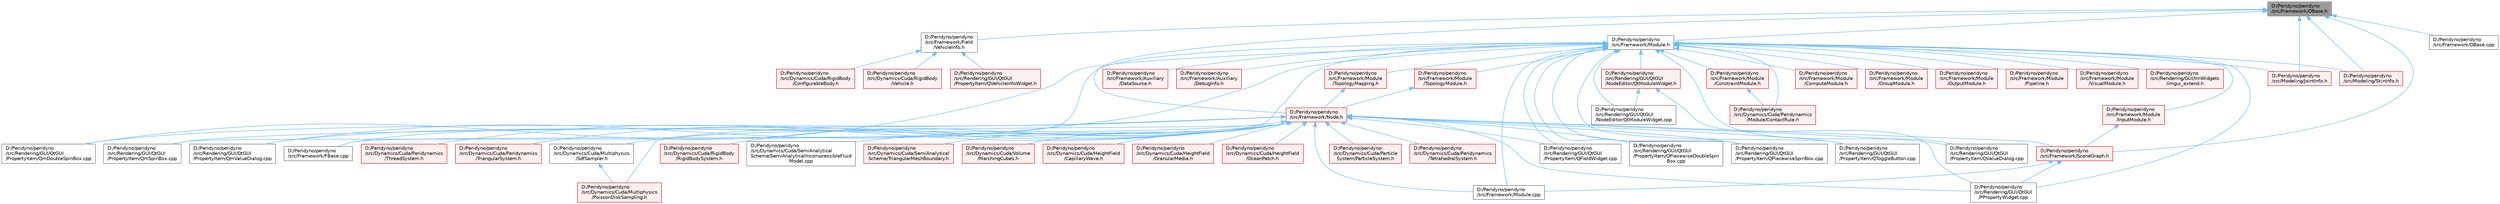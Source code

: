 digraph "D:/Peridyno/peridyno/src/Framework/OBase.h"
{
 // LATEX_PDF_SIZE
  bgcolor="transparent";
  edge [fontname=Helvetica,fontsize=10,labelfontname=Helvetica,labelfontsize=10];
  node [fontname=Helvetica,fontsize=10,shape=box,height=0.2,width=0.4];
  Node1 [id="Node000001",label="D:/Peridyno/peridyno\l/src/Framework/OBase.h",height=0.2,width=0.4,color="gray40", fillcolor="grey60", style="filled", fontcolor="black",tooltip=" "];
  Node1 -> Node2 [id="edge1_Node000001_Node000002",dir="back",color="steelblue1",style="solid",tooltip=" "];
  Node2 [id="Node000002",label="D:/Peridyno/peridyno\l/src/Framework/Field\l/VehicleInfo.h",height=0.2,width=0.4,color="grey40", fillcolor="white", style="filled",URL="$_vehicle_info_8h.html",tooltip=" "];
  Node2 -> Node3 [id="edge2_Node000002_Node000003",dir="back",color="steelblue1",style="solid",tooltip=" "];
  Node3 [id="Node000003",label="D:/Peridyno/peridyno\l/src/Dynamics/Cuda/RigidBody\l/ConfigurableBody.h",height=0.2,width=0.4,color="red", fillcolor="#FFF0F0", style="filled",URL="$_configurable_body_8h.html",tooltip=" "];
  Node2 -> Node5 [id="edge3_Node000002_Node000005",dir="back",color="steelblue1",style="solid",tooltip=" "];
  Node5 [id="Node000005",label="D:/Peridyno/peridyno\l/src/Dynamics/Cuda/RigidBody\l/Vehicle.h",height=0.2,width=0.4,color="red", fillcolor="#FFF0F0", style="filled",URL="$_vehicle_8h.html",tooltip=" "];
  Node2 -> Node8 [id="edge4_Node000002_Node000008",dir="back",color="steelblue1",style="solid",tooltip=" "];
  Node8 [id="Node000008",label="D:/Peridyno/peridyno\l/src/Rendering/GUI/QtGUI\l/PropertyItem/QVehicleInfoWidget.h",height=0.2,width=0.4,color="red", fillcolor="#FFF0F0", style="filled",URL="$_q_vehicle_info_widget_8h.html",tooltip=" "];
  Node1 -> Node10 [id="edge5_Node000001_Node000010",dir="back",color="steelblue1",style="solid",tooltip=" "];
  Node10 [id="Node000010",label="D:/Peridyno/peridyno\l/src/Framework/Module.h",height=0.2,width=0.4,color="grey40", fillcolor="white", style="filled",URL="$_module_8h.html",tooltip=" "];
  Node10 -> Node11 [id="edge6_Node000010_Node000011",dir="back",color="steelblue1",style="solid",tooltip=" "];
  Node11 [id="Node000011",label="D:/Peridyno/peridyno\l/src/Dynamics/Cuda/Peridynamics\l/Module/ContactRule.h",height=0.2,width=0.4,color="red", fillcolor="#FFF0F0", style="filled",URL="$_contact_rule_8h.html",tooltip=" "];
  Node10 -> Node14 [id="edge7_Node000010_Node000014",dir="back",color="steelblue1",style="solid",tooltip=" "];
  Node14 [id="Node000014",label="D:/Peridyno/peridyno\l/src/Framework/Auxiliary\l/DataSource.h",height=0.2,width=0.4,color="red", fillcolor="#FFF0F0", style="filled",URL="$_data_source_8h.html",tooltip=" "];
  Node10 -> Node22 [id="edge8_Node000010_Node000022",dir="back",color="steelblue1",style="solid",tooltip=" "];
  Node22 [id="Node000022",label="D:/Peridyno/peridyno\l/src/Framework/Auxiliary\l/DebugInfo.h",height=0.2,width=0.4,color="red", fillcolor="#FFF0F0", style="filled",URL="$_debug_info_8h.html",tooltip=" "];
  Node10 -> Node24 [id="edge9_Node000010_Node000024",dir="back",color="steelblue1",style="solid",tooltip=" "];
  Node24 [id="Node000024",label="D:/Peridyno/peridyno\l/src/Framework/FBase.cpp",height=0.2,width=0.4,color="grey40", fillcolor="white", style="filled",URL="$_f_base_8cpp.html",tooltip=" "];
  Node10 -> Node25 [id="edge10_Node000010_Node000025",dir="back",color="steelblue1",style="solid",tooltip=" "];
  Node25 [id="Node000025",label="D:/Peridyno/peridyno\l/src/Framework/Module.cpp",height=0.2,width=0.4,color="grey40", fillcolor="white", style="filled",URL="$_module_8cpp.html",tooltip=" "];
  Node10 -> Node26 [id="edge11_Node000010_Node000026",dir="back",color="steelblue1",style="solid",tooltip=" "];
  Node26 [id="Node000026",label="D:/Peridyno/peridyno\l/src/Framework/Module\l/ComputeModule.h",height=0.2,width=0.4,color="red", fillcolor="#FFF0F0", style="filled",URL="$_compute_module_8h.html",tooltip=" "];
  Node10 -> Node114 [id="edge12_Node000010_Node000114",dir="back",color="steelblue1",style="solid",tooltip=" "];
  Node114 [id="Node000114",label="D:/Peridyno/peridyno\l/src/Framework/Module\l/ConstraintModule.h",height=0.2,width=0.4,color="red", fillcolor="#FFF0F0", style="filled",URL="$_constraint_module_8h.html",tooltip=" "];
  Node114 -> Node11 [id="edge13_Node000114_Node000011",dir="back",color="steelblue1",style="solid",tooltip=" "];
  Node10 -> Node139 [id="edge14_Node000010_Node000139",dir="back",color="steelblue1",style="solid",tooltip=" "];
  Node139 [id="Node000139",label="D:/Peridyno/peridyno\l/src/Framework/Module\l/GroupModule.h",height=0.2,width=0.4,color="red", fillcolor="#FFF0F0", style="filled",URL="$_group_module_8h.html",tooltip=" "];
  Node10 -> Node147 [id="edge15_Node000010_Node000147",dir="back",color="steelblue1",style="solid",tooltip=" "];
  Node147 [id="Node000147",label="D:/Peridyno/peridyno\l/src/Framework/Module\l/InputModule.h",height=0.2,width=0.4,color="red", fillcolor="#FFF0F0", style="filled",URL="$_input_module_8h.html",tooltip=" "];
  Node147 -> Node191 [id="edge16_Node000147_Node000191",dir="back",color="steelblue1",style="solid",tooltip=" "];
  Node191 [id="Node000191",label="D:/Peridyno/peridyno\l/src/Framework/SceneGraph.h",height=0.2,width=0.4,color="red", fillcolor="#FFF0F0", style="filled",URL="$_scene_graph_8h.html",tooltip=" "];
  Node191 -> Node25 [id="edge17_Node000191_Node000025",dir="back",color="steelblue1",style="solid",tooltip=" "];
  Node191 -> Node241 [id="edge18_Node000191_Node000241",dir="back",color="steelblue1",style="solid",tooltip=" "];
  Node241 [id="Node000241",label="D:/Peridyno/peridyno\l/src/Rendering/GUI/QtGUI\l/PPropertyWidget.cpp",height=0.2,width=0.4,color="grey40", fillcolor="white", style="filled",URL="$_p_property_widget_8cpp.html",tooltip=" "];
  Node10 -> Node246 [id="edge19_Node000010_Node000246",dir="back",color="steelblue1",style="solid",tooltip=" "];
  Node246 [id="Node000246",label="D:/Peridyno/peridyno\l/src/Framework/Module\l/OutputModule.h",height=0.2,width=0.4,color="red", fillcolor="#FFF0F0", style="filled",URL="$_output_module_8h.html",tooltip=" "];
  Node10 -> Node259 [id="edge20_Node000010_Node000259",dir="back",color="steelblue1",style="solid",tooltip=" "];
  Node259 [id="Node000259",label="D:/Peridyno/peridyno\l/src/Framework/Module\l/Pipeline.h",height=0.2,width=0.4,color="red", fillcolor="#FFF0F0", style="filled",URL="$_pipeline_8h.html",tooltip=" "];
  Node10 -> Node447 [id="edge21_Node000010_Node000447",dir="back",color="steelblue1",style="solid",tooltip=" "];
  Node447 [id="Node000447",label="D:/Peridyno/peridyno\l/src/Framework/Module\l/TopologyMapping.h",height=0.2,width=0.4,color="red", fillcolor="#FFF0F0", style="filled",URL="$_topology_mapping_8h.html",tooltip=" "];
  Node447 -> Node261 [id="edge22_Node000447_Node000261",dir="back",color="steelblue1",style="solid",tooltip=" "];
  Node261 [id="Node000261",label="D:/Peridyno/peridyno\l/src/Framework/Node.h",height=0.2,width=0.4,color="red", fillcolor="#FFF0F0", style="filled",URL="$_node_8h.html",tooltip=" "];
  Node261 -> Node262 [id="edge23_Node000261_Node000262",dir="back",color="steelblue1",style="solid",tooltip=" "];
  Node262 [id="Node000262",label="D:/Peridyno/peridyno\l/src/Dynamics/Cuda/HeightField\l/CapillaryWave.h",height=0.2,width=0.4,color="red", fillcolor="#FFF0F0", style="filled",URL="$_capillary_wave_8h.html",tooltip=" "];
  Node261 -> Node265 [id="edge24_Node000261_Node000265",dir="back",color="steelblue1",style="solid",tooltip=" "];
  Node265 [id="Node000265",label="D:/Peridyno/peridyno\l/src/Dynamics/Cuda/HeightField\l/GranularMedia.h",height=0.2,width=0.4,color="red", fillcolor="#FFF0F0", style="filled",URL="$_granular_media_8h.html",tooltip=" "];
  Node261 -> Node268 [id="edge25_Node000261_Node000268",dir="back",color="steelblue1",style="solid",tooltip=" "];
  Node268 [id="Node000268",label="D:/Peridyno/peridyno\l/src/Dynamics/Cuda/HeightField\l/OceanPatch.h",height=0.2,width=0.4,color="red", fillcolor="#FFF0F0", style="filled",URL="$_ocean_patch_8h.html",tooltip=" "];
  Node261 -> Node273 [id="edge26_Node000261_Node000273",dir="back",color="steelblue1",style="solid",tooltip=" "];
  Node273 [id="Node000273",label="D:/Peridyno/peridyno\l/src/Dynamics/Cuda/Multiphysics\l/PoissonDiskSampling.h",height=0.2,width=0.4,color="red", fillcolor="#FFF0F0", style="filled",URL="$_poisson_disk_sampling_8h.html",tooltip=" "];
  Node261 -> Node274 [id="edge27_Node000261_Node000274",dir="back",color="steelblue1",style="solid",tooltip=" "];
  Node274 [id="Node000274",label="D:/Peridyno/peridyno\l/src/Dynamics/Cuda/Multiphysics\l/SdfSampler.h",height=0.2,width=0.4,color="grey40", fillcolor="white", style="filled",URL="$_sdf_sampler_8h.html",tooltip=" "];
  Node274 -> Node273 [id="edge28_Node000274_Node000273",dir="back",color="steelblue1",style="solid",tooltip=" "];
  Node261 -> Node275 [id="edge29_Node000261_Node000275",dir="back",color="steelblue1",style="solid",tooltip=" "];
  Node275 [id="Node000275",label="D:/Peridyno/peridyno\l/src/Dynamics/Cuda/Particle\lSystem/ParticleSystem.h",height=0.2,width=0.4,color="red", fillcolor="#FFF0F0", style="filled",URL="$_cuda_2_particle_system_2_particle_system_8h.html",tooltip=" "];
  Node261 -> Node284 [id="edge30_Node000261_Node000284",dir="back",color="steelblue1",style="solid",tooltip=" "];
  Node284 [id="Node000284",label="D:/Peridyno/peridyno\l/src/Dynamics/Cuda/Peridynamics\l/TetrahedralSystem.h",height=0.2,width=0.4,color="red", fillcolor="#FFF0F0", style="filled",URL="$_tetrahedral_system_8h.html",tooltip=" "];
  Node261 -> Node288 [id="edge31_Node000261_Node000288",dir="back",color="steelblue1",style="solid",tooltip=" "];
  Node288 [id="Node000288",label="D:/Peridyno/peridyno\l/src/Dynamics/Cuda/Peridynamics\l/ThreadSystem.h",height=0.2,width=0.4,color="red", fillcolor="#FFF0F0", style="filled",URL="$_thread_system_8h.html",tooltip=" "];
  Node261 -> Node291 [id="edge32_Node000261_Node000291",dir="back",color="steelblue1",style="solid",tooltip=" "];
  Node291 [id="Node000291",label="D:/Peridyno/peridyno\l/src/Dynamics/Cuda/Peridynamics\l/TriangularSystem.h",height=0.2,width=0.4,color="red", fillcolor="#FFF0F0", style="filled",URL="$_triangular_system_8h.html",tooltip=" "];
  Node261 -> Node294 [id="edge33_Node000261_Node000294",dir="back",color="steelblue1",style="solid",tooltip=" "];
  Node294 [id="Node000294",label="D:/Peridyno/peridyno\l/src/Dynamics/Cuda/RigidBody\l/RigidBodySystem.h",height=0.2,width=0.4,color="red", fillcolor="#FFF0F0", style="filled",URL="$_rigid_body_system_8h.html",tooltip=" "];
  Node261 -> Node36 [id="edge34_Node000261_Node000036",dir="back",color="steelblue1",style="solid",tooltip=" "];
  Node36 [id="Node000036",label="D:/Peridyno/peridyno\l/src/Dynamics/Cuda/SemiAnalytical\lScheme/SemiAnalyticalIncompressibleFluid\lModel.cpp",height=0.2,width=0.4,color="grey40", fillcolor="white", style="filled",URL="$_semi_analytical_incompressible_fluid_model_8cpp.html",tooltip=" "];
  Node261 -> Node299 [id="edge35_Node000261_Node000299",dir="back",color="steelblue1",style="solid",tooltip=" "];
  Node299 [id="Node000299",label="D:/Peridyno/peridyno\l/src/Dynamics/Cuda/SemiAnalytical\lScheme/TriangularMeshBoundary.h",height=0.2,width=0.4,color="red", fillcolor="#FFF0F0", style="filled",URL="$_triangular_mesh_boundary_8h.html",tooltip=" "];
  Node261 -> Node300 [id="edge36_Node000261_Node000300",dir="back",color="steelblue1",style="solid",tooltip=" "];
  Node300 [id="Node000300",label="D:/Peridyno/peridyno\l/src/Dynamics/Cuda/Volume\l/MarchingCubes.h",height=0.2,width=0.4,color="red", fillcolor="#FFF0F0", style="filled",URL="$_marching_cubes_8h.html",tooltip=" "];
  Node261 -> Node24 [id="edge37_Node000261_Node000024",dir="back",color="steelblue1",style="solid",tooltip=" "];
  Node261 -> Node25 [id="edge38_Node000261_Node000025",dir="back",color="steelblue1",style="solid",tooltip=" "];
  Node261 -> Node191 [id="edge39_Node000261_Node000191",dir="back",color="steelblue1",style="solid",tooltip=" "];
  Node261 -> Node241 [id="edge40_Node000261_Node000241",dir="back",color="steelblue1",style="solid",tooltip=" "];
  Node261 -> Node219 [id="edge41_Node000261_Node000219",dir="back",color="steelblue1",style="solid",tooltip=" "];
  Node219 [id="Node000219",label="D:/Peridyno/peridyno\l/src/Rendering/GUI/QtGUI\l/PropertyItem/QFieldWidget.cpp",height=0.2,width=0.4,color="grey40", fillcolor="white", style="filled",URL="$_q_field_widget_8cpp.html",tooltip=" "];
  Node261 -> Node220 [id="edge42_Node000261_Node000220",dir="back",color="steelblue1",style="solid",tooltip=" "];
  Node220 [id="Node000220",label="D:/Peridyno/peridyno\l/src/Rendering/GUI/QtGUI\l/PropertyItem/QPiecewiseDoubleSpin\lBox.cpp",height=0.2,width=0.4,color="grey40", fillcolor="white", style="filled",URL="$_q_piecewise_double_spin_box_8cpp.html",tooltip=" "];
  Node261 -> Node221 [id="edge43_Node000261_Node000221",dir="back",color="steelblue1",style="solid",tooltip=" "];
  Node221 [id="Node000221",label="D:/Peridyno/peridyno\l/src/Rendering/GUI/QtGUI\l/PropertyItem/QPiecewiseSpinBox.cpp",height=0.2,width=0.4,color="grey40", fillcolor="white", style="filled",URL="$_q_piecewise_spin_box_8cpp.html",tooltip=" "];
  Node261 -> Node222 [id="edge44_Node000261_Node000222",dir="back",color="steelblue1",style="solid",tooltip=" "];
  Node222 [id="Node000222",label="D:/Peridyno/peridyno\l/src/Rendering/GUI/QtGUI\l/PropertyItem/QToggleButton.cpp",height=0.2,width=0.4,color="grey40", fillcolor="white", style="filled",URL="$_q_toggle_button_8cpp.html",tooltip=" "];
  Node261 -> Node223 [id="edge45_Node000261_Node000223",dir="back",color="steelblue1",style="solid",tooltip=" "];
  Node223 [id="Node000223",label="D:/Peridyno/peridyno\l/src/Rendering/GUI/QtGUI\l/PropertyItem/QValueDialog.cpp",height=0.2,width=0.4,color="grey40", fillcolor="white", style="filled",URL="$_q_value_dialog_8cpp.html",tooltip=" "];
  Node261 -> Node224 [id="edge46_Node000261_Node000224",dir="back",color="steelblue1",style="solid",tooltip=" "];
  Node224 [id="Node000224",label="D:/Peridyno/peridyno\l/src/Rendering/GUI/QtGUI\l/PropertyItem/QmDoubleSpinBox.cpp",height=0.2,width=0.4,color="grey40", fillcolor="white", style="filled",URL="$_qm_double_spin_box_8cpp.html",tooltip=" "];
  Node261 -> Node225 [id="edge47_Node000261_Node000225",dir="back",color="steelblue1",style="solid",tooltip=" "];
  Node225 [id="Node000225",label="D:/Peridyno/peridyno\l/src/Rendering/GUI/QtGUI\l/PropertyItem/QmSpinBox.cpp",height=0.2,width=0.4,color="grey40", fillcolor="white", style="filled",URL="$_qm_spin_box_8cpp.html",tooltip=" "];
  Node261 -> Node226 [id="edge48_Node000261_Node000226",dir="back",color="steelblue1",style="solid",tooltip=" "];
  Node226 [id="Node000226",label="D:/Peridyno/peridyno\l/src/Rendering/GUI/QtGUI\l/PropertyItem/QmValueDialog.cpp",height=0.2,width=0.4,color="grey40", fillcolor="white", style="filled",URL="$_qm_value_dialog_8cpp.html",tooltip=" "];
  Node10 -> Node470 [id="edge49_Node000010_Node000470",dir="back",color="steelblue1",style="solid",tooltip=" "];
  Node470 [id="Node000470",label="D:/Peridyno/peridyno\l/src/Framework/Module\l/TopologyModule.h",height=0.2,width=0.4,color="red", fillcolor="#FFF0F0", style="filled",URL="$_topology_module_8h.html",tooltip=" "];
  Node470 -> Node261 [id="edge50_Node000470_Node000261",dir="back",color="steelblue1",style="solid",tooltip=" "];
  Node10 -> Node538 [id="edge51_Node000010_Node000538",dir="back",color="steelblue1",style="solid",tooltip=" "];
  Node538 [id="Node000538",label="D:/Peridyno/peridyno\l/src/Framework/Module\l/VisualModule.h",height=0.2,width=0.4,color="red", fillcolor="#FFF0F0", style="filled",URL="$_visual_module_8h.html",tooltip=" "];
  Node10 -> Node560 [id="edge52_Node000010_Node000560",dir="back",color="steelblue1",style="solid",tooltip=" "];
  Node560 [id="Node000560",label="D:/Peridyno/peridyno\l/src/Modeling/JointInfo.h",height=0.2,width=0.4,color="red", fillcolor="#FFF0F0", style="filled",URL="$_joint_info_8h.html",tooltip=" "];
  Node10 -> Node525 [id="edge53_Node000010_Node000525",dir="back",color="steelblue1",style="solid",tooltip=" "];
  Node525 [id="Node000525",label="D:/Peridyno/peridyno\l/src/Modeling/SkinInfo.h",height=0.2,width=0.4,color="red", fillcolor="#FFF0F0", style="filled",URL="$_skin_info_8h.html",tooltip=" "];
  Node10 -> Node561 [id="edge54_Node000010_Node000561",dir="back",color="steelblue1",style="solid",tooltip=" "];
  Node561 [id="Node000561",label="D:/Peridyno/peridyno\l/src/Rendering/GUI/ImWidgets\l/imgui_extend.h",height=0.2,width=0.4,color="red", fillcolor="#FFF0F0", style="filled",URL="$imgui__extend_8h.html",tooltip=" "];
  Node10 -> Node563 [id="edge55_Node000010_Node000563",dir="back",color="steelblue1",style="solid",tooltip=" "];
  Node563 [id="Node000563",label="D:/Peridyno/peridyno\l/src/Rendering/GUI/QtGUI\l/NodeEditor/QtModuleWidget.cpp",height=0.2,width=0.4,color="grey40", fillcolor="white", style="filled",URL="$_qt_module_widget_8cpp.html",tooltip=" "];
  Node10 -> Node564 [id="edge56_Node000010_Node000564",dir="back",color="steelblue1",style="solid",tooltip=" "];
  Node564 [id="Node000564",label="D:/Peridyno/peridyno\l/src/Rendering/GUI/QtGUI\l/NodeEditor/QtModuleWidget.h",height=0.2,width=0.4,color="red", fillcolor="#FFF0F0", style="filled",URL="$_qt_module_widget_8h.html",tooltip=" "];
  Node564 -> Node563 [id="edge57_Node000564_Node000563",dir="back",color="steelblue1",style="solid",tooltip=" "];
  Node564 -> Node241 [id="edge58_Node000564_Node000241",dir="back",color="steelblue1",style="solid",tooltip=" "];
  Node10 -> Node241 [id="edge59_Node000010_Node000241",dir="back",color="steelblue1",style="solid",tooltip=" "];
  Node10 -> Node219 [id="edge60_Node000010_Node000219",dir="back",color="steelblue1",style="solid",tooltip=" "];
  Node10 -> Node220 [id="edge61_Node000010_Node000220",dir="back",color="steelblue1",style="solid",tooltip=" "];
  Node10 -> Node221 [id="edge62_Node000010_Node000221",dir="back",color="steelblue1",style="solid",tooltip=" "];
  Node10 -> Node222 [id="edge63_Node000010_Node000222",dir="back",color="steelblue1",style="solid",tooltip=" "];
  Node10 -> Node223 [id="edge64_Node000010_Node000223",dir="back",color="steelblue1",style="solid",tooltip=" "];
  Node10 -> Node224 [id="edge65_Node000010_Node000224",dir="back",color="steelblue1",style="solid",tooltip=" "];
  Node10 -> Node225 [id="edge66_Node000010_Node000225",dir="back",color="steelblue1",style="solid",tooltip=" "];
  Node10 -> Node226 [id="edge67_Node000010_Node000226",dir="back",color="steelblue1",style="solid",tooltip=" "];
  Node1 -> Node261 [id="edge68_Node000001_Node000261",dir="back",color="steelblue1",style="solid",tooltip=" "];
  Node1 -> Node565 [id="edge69_Node000001_Node000565",dir="back",color="steelblue1",style="solid",tooltip=" "];
  Node565 [id="Node000565",label="D:/Peridyno/peridyno\l/src/Framework/OBase.cpp",height=0.2,width=0.4,color="grey40", fillcolor="white", style="filled",URL="$_o_base_8cpp.html",tooltip=" "];
  Node1 -> Node191 [id="edge70_Node000001_Node000191",dir="back",color="steelblue1",style="solid",tooltip=" "];
  Node1 -> Node560 [id="edge71_Node000001_Node000560",dir="back",color="steelblue1",style="solid",tooltip=" "];
  Node1 -> Node525 [id="edge72_Node000001_Node000525",dir="back",color="steelblue1",style="solid",tooltip=" "];
}
